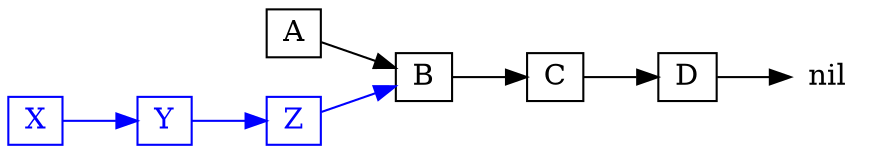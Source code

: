 digraph ll {
  rankdir = LR;
  node [shape=record, width=.2, height=.2];

  nil [shape=plaintext]
  A->B->C->D->nil;
  node [color=blue, fontcolor=blue]
  edge [color=blue]
  X->Y->Z->B;
}
